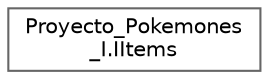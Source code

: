digraph "Graphical Class Hierarchy"
{
 // LATEX_PDF_SIZE
  bgcolor="transparent";
  edge [fontname=Helvetica,fontsize=10,labelfontname=Helvetica,labelfontsize=10];
  node [fontname=Helvetica,fontsize=10,shape=box,height=0.2,width=0.4];
  rankdir="LR";
  Node0 [id="Node000000",label="Proyecto_Pokemones\l_I.IItems",height=0.2,width=0.4,color="grey40", fillcolor="white", style="filled",URL="$interface_proyecto___pokemones___i_1_1_i_items.html",tooltip=" "];
}
